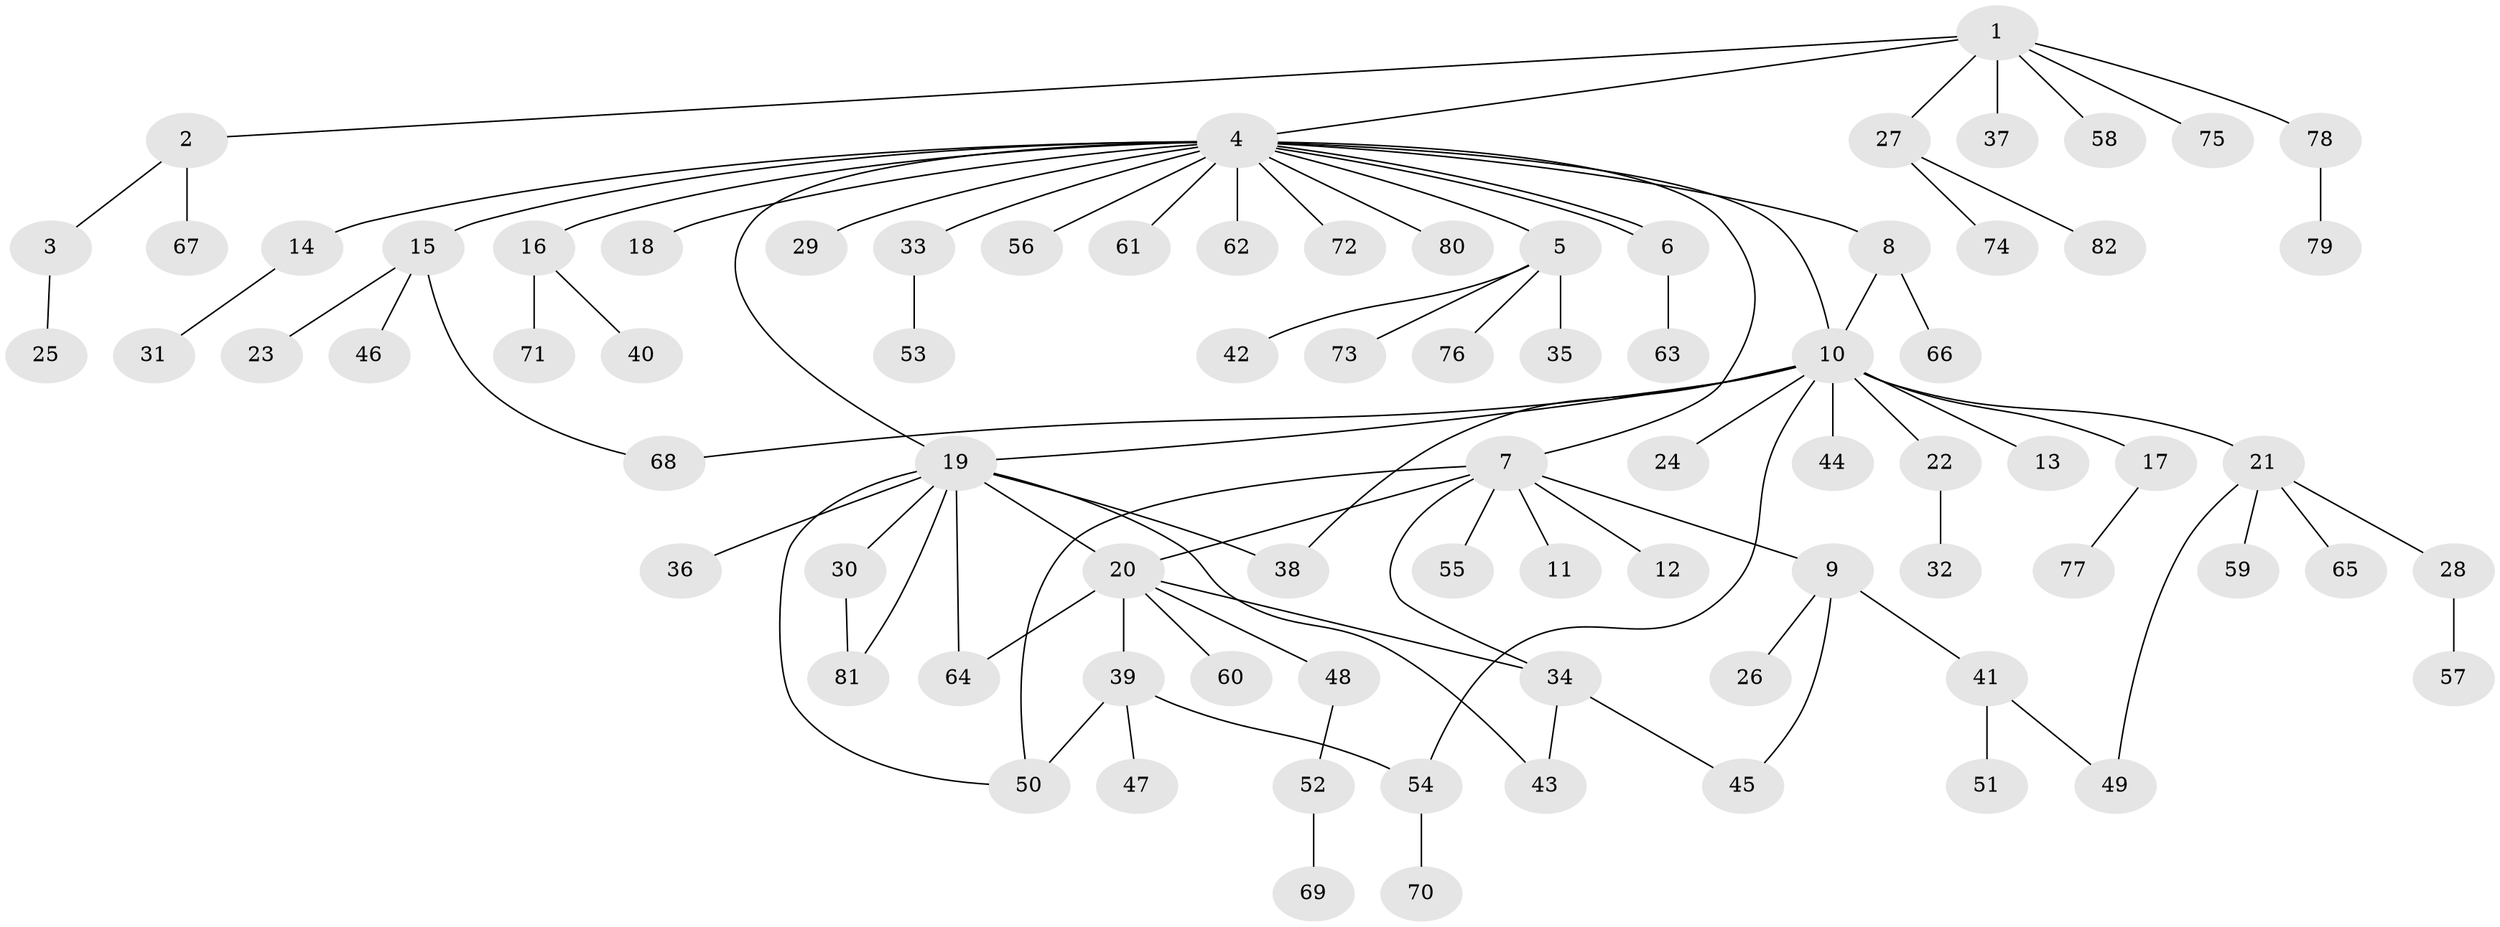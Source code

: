 // Generated by graph-tools (version 1.1) at 2025/48/03/09/25 04:48:52]
// undirected, 82 vertices, 96 edges
graph export_dot {
graph [start="1"]
  node [color=gray90,style=filled];
  1;
  2;
  3;
  4;
  5;
  6;
  7;
  8;
  9;
  10;
  11;
  12;
  13;
  14;
  15;
  16;
  17;
  18;
  19;
  20;
  21;
  22;
  23;
  24;
  25;
  26;
  27;
  28;
  29;
  30;
  31;
  32;
  33;
  34;
  35;
  36;
  37;
  38;
  39;
  40;
  41;
  42;
  43;
  44;
  45;
  46;
  47;
  48;
  49;
  50;
  51;
  52;
  53;
  54;
  55;
  56;
  57;
  58;
  59;
  60;
  61;
  62;
  63;
  64;
  65;
  66;
  67;
  68;
  69;
  70;
  71;
  72;
  73;
  74;
  75;
  76;
  77;
  78;
  79;
  80;
  81;
  82;
  1 -- 2;
  1 -- 4;
  1 -- 27;
  1 -- 37;
  1 -- 58;
  1 -- 75;
  1 -- 78;
  2 -- 3;
  2 -- 67;
  3 -- 25;
  4 -- 5;
  4 -- 6;
  4 -- 6;
  4 -- 7;
  4 -- 8;
  4 -- 10;
  4 -- 14;
  4 -- 15;
  4 -- 16;
  4 -- 18;
  4 -- 19;
  4 -- 29;
  4 -- 33;
  4 -- 56;
  4 -- 61;
  4 -- 62;
  4 -- 72;
  4 -- 80;
  5 -- 35;
  5 -- 42;
  5 -- 73;
  5 -- 76;
  6 -- 63;
  7 -- 9;
  7 -- 11;
  7 -- 12;
  7 -- 20;
  7 -- 34;
  7 -- 50;
  7 -- 55;
  8 -- 10;
  8 -- 66;
  9 -- 26;
  9 -- 41;
  9 -- 45;
  10 -- 13;
  10 -- 17;
  10 -- 19;
  10 -- 21;
  10 -- 22;
  10 -- 24;
  10 -- 38;
  10 -- 44;
  10 -- 54;
  10 -- 68;
  14 -- 31;
  15 -- 23;
  15 -- 46;
  15 -- 68;
  16 -- 40;
  16 -- 71;
  17 -- 77;
  19 -- 20;
  19 -- 30;
  19 -- 36;
  19 -- 38;
  19 -- 43;
  19 -- 50;
  19 -- 64;
  19 -- 81;
  20 -- 34;
  20 -- 39;
  20 -- 48;
  20 -- 60;
  20 -- 64;
  21 -- 28;
  21 -- 49;
  21 -- 59;
  21 -- 65;
  22 -- 32;
  27 -- 74;
  27 -- 82;
  28 -- 57;
  30 -- 81;
  33 -- 53;
  34 -- 43;
  34 -- 45;
  39 -- 47;
  39 -- 50;
  39 -- 54;
  41 -- 49;
  41 -- 51;
  48 -- 52;
  52 -- 69;
  54 -- 70;
  78 -- 79;
}
